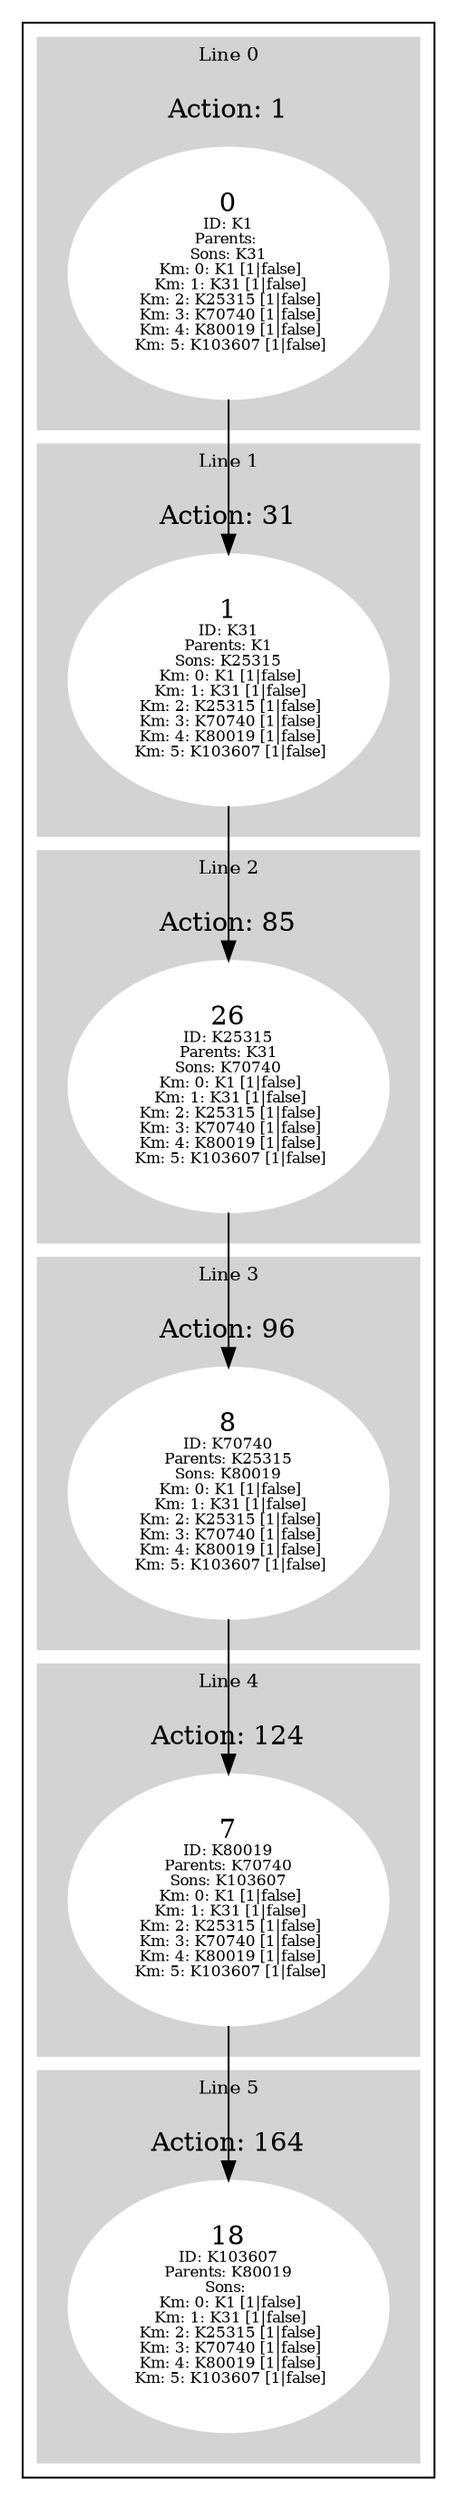 digraph G {
subgraph cluster_info {
        subgraph cluster_0 {
        style=filled;
        color=lightgrey;
        node [style=filled,color=white];
        subgraph cluster_act_1 {
label = "Action: 1"step_K1 [label=<0<BR /><FONT POINT-SIZE="8">ID: K1</FONT><BR /><FONT POINT-SIZE="8">Parents: </FONT><BR /><FONT POINT-SIZE="8">Sons: K31</FONT><BR /><FONT POINT-SIZE="8"> Km: 0: K1 [1|false]</FONT><BR /><FONT POINT-SIZE="8"> Km: 1: K31 [1|false]</FONT><BR /><FONT POINT-SIZE="8"> Km: 2: K25315 [1|false]</FONT><BR /><FONT POINT-SIZE="8"> Km: 3: K70740 [1|false]</FONT><BR /><FONT POINT-SIZE="8"> Km: 4: K80019 [1|false]</FONT><BR /><FONT POINT-SIZE="8"> Km: 5: K103607 [1|false]</FONT>>]
}

        fontsize="10"
        label = "Line 0";
        }

        subgraph cluster_4 {
        style=filled;
        color=lightgrey;
        node [style=filled,color=white];
        subgraph cluster_act_124 {
label = "Action: 124"step_K80019 [label=<7<BR /><FONT POINT-SIZE="8">ID: K80019</FONT><BR /><FONT POINT-SIZE="8">Parents: K70740</FONT><BR /><FONT POINT-SIZE="8">Sons: K103607</FONT><BR /><FONT POINT-SIZE="8"> Km: 0: K1 [1|false]</FONT><BR /><FONT POINT-SIZE="8"> Km: 1: K31 [1|false]</FONT><BR /><FONT POINT-SIZE="8"> Km: 2: K25315 [1|false]</FONT><BR /><FONT POINT-SIZE="8"> Km: 3: K70740 [1|false]</FONT><BR /><FONT POINT-SIZE="8"> Km: 4: K80019 [1|false]</FONT><BR /><FONT POINT-SIZE="8"> Km: 5: K103607 [1|false]</FONT>>]
}

        fontsize="10"
        label = "Line 4";
        }

        subgraph cluster_2 {
        style=filled;
        color=lightgrey;
        node [style=filled,color=white];
        subgraph cluster_act_85 {
label = "Action: 85"step_K25315 [label=<26<BR /><FONT POINT-SIZE="8">ID: K25315</FONT><BR /><FONT POINT-SIZE="8">Parents: K31</FONT><BR /><FONT POINT-SIZE="8">Sons: K70740</FONT><BR /><FONT POINT-SIZE="8"> Km: 0: K1 [1|false]</FONT><BR /><FONT POINT-SIZE="8"> Km: 1: K31 [1|false]</FONT><BR /><FONT POINT-SIZE="8"> Km: 2: K25315 [1|false]</FONT><BR /><FONT POINT-SIZE="8"> Km: 3: K70740 [1|false]</FONT><BR /><FONT POINT-SIZE="8"> Km: 4: K80019 [1|false]</FONT><BR /><FONT POINT-SIZE="8"> Km: 5: K103607 [1|false]</FONT>>]
}

        fontsize="10"
        label = "Line 2";
        }

        subgraph cluster_3 {
        style=filled;
        color=lightgrey;
        node [style=filled,color=white];
        subgraph cluster_act_96 {
label = "Action: 96"step_K70740 [label=<8<BR /><FONT POINT-SIZE="8">ID: K70740</FONT><BR /><FONT POINT-SIZE="8">Parents: K25315</FONT><BR /><FONT POINT-SIZE="8">Sons: K80019</FONT><BR /><FONT POINT-SIZE="8"> Km: 0: K1 [1|false]</FONT><BR /><FONT POINT-SIZE="8"> Km: 1: K31 [1|false]</FONT><BR /><FONT POINT-SIZE="8"> Km: 2: K25315 [1|false]</FONT><BR /><FONT POINT-SIZE="8"> Km: 3: K70740 [1|false]</FONT><BR /><FONT POINT-SIZE="8"> Km: 4: K80019 [1|false]</FONT><BR /><FONT POINT-SIZE="8"> Km: 5: K103607 [1|false]</FONT>>]
}

        fontsize="10"
        label = "Line 3";
        }

        subgraph cluster_5 {
        style=filled;
        color=lightgrey;
        node [style=filled,color=white];
        subgraph cluster_act_164 {
label = "Action: 164"step_K103607 [label=<18<BR /><FONT POINT-SIZE="8">ID: K103607</FONT><BR /><FONT POINT-SIZE="8">Parents: K80019</FONT><BR /><FONT POINT-SIZE="8">Sons: </FONT><BR /><FONT POINT-SIZE="8"> Km: 0: K1 [1|false]</FONT><BR /><FONT POINT-SIZE="8"> Km: 1: K31 [1|false]</FONT><BR /><FONT POINT-SIZE="8"> Km: 2: K25315 [1|false]</FONT><BR /><FONT POINT-SIZE="8"> Km: 3: K70740 [1|false]</FONT><BR /><FONT POINT-SIZE="8"> Km: 4: K80019 [1|false]</FONT><BR /><FONT POINT-SIZE="8"> Km: 5: K103607 [1|false]</FONT>>]
}

        fontsize="10"
        label = "Line 5";
        }

        subgraph cluster_1 {
        style=filled;
        color=lightgrey;
        node [style=filled,color=white];
        subgraph cluster_act_31 {
label = "Action: 31"step_K31 [label=<1<BR /><FONT POINT-SIZE="8">ID: K31</FONT><BR /><FONT POINT-SIZE="8">Parents: K1</FONT><BR /><FONT POINT-SIZE="8">Sons: K25315</FONT><BR /><FONT POINT-SIZE="8"> Km: 0: K1 [1|false]</FONT><BR /><FONT POINT-SIZE="8"> Km: 1: K31 [1|false]</FONT><BR /><FONT POINT-SIZE="8"> Km: 2: K25315 [1|false]</FONT><BR /><FONT POINT-SIZE="8"> Km: 3: K70740 [1|false]</FONT><BR /><FONT POINT-SIZE="8"> Km: 4: K80019 [1|false]</FONT><BR /><FONT POINT-SIZE="8"> Km: 5: K103607 [1|false]</FONT>>]
}

        fontsize="10"
        label = "Line 1";
        }
step_K70740 -> step_K80019; 
step_K80019 -> step_K103607; 
step_K31 -> step_K25315; 
step_K1 -> step_K31; 
step_K25315 -> step_K70740; 
}}